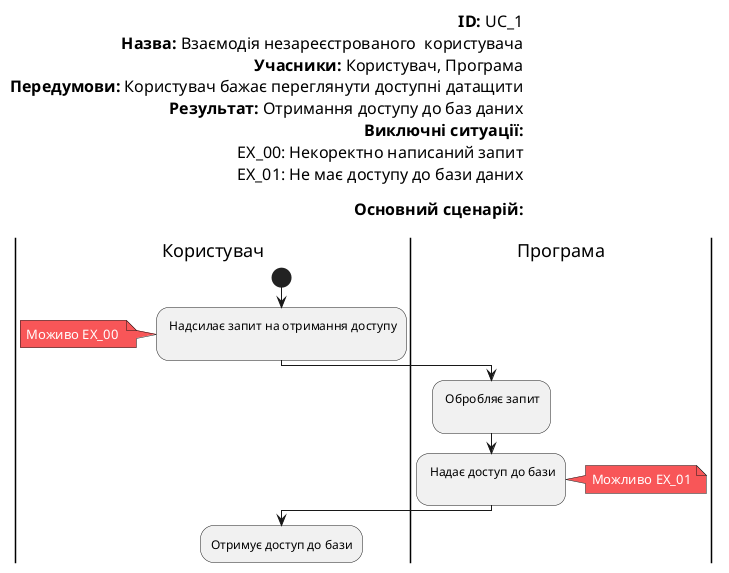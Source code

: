 @startuml UseCase1

left header
<font color=000 size=16><b>ID:</b> UC_1
<font color=000 size=16><b>Назва:</b> Взаємодія незареєстрованого  користувача  
<font color=000 size=16><b>Учасники:</b> Користувач, Програма
<font color=000 size=16><b>Передумови:</b> Користувач бажає переглянути доступні датащити
<font color=000 size=16><b>Результат:</b> Отримання доступу до баз даних
<font color=000 size=16><b>Виключні ситуації:</b>
<font color=000 size=16>EX_00: Некоректно написаний запит
<font color=000 size=16>EX_01: Не має доступу до бази даних

<font color=000 size=16><b>Основний сценарій:</b>

end header
skinparam Note {
	BackgroundColor #f85658
	FontColor #ffffff
}
skinparam	shadowing false
 


|Користувач|
start
: Надсилає запит на отримання доступу 
;
note left
Моживо ЕХ_00 
end note
|Програма|
: Обробляє запит
 ;

|Програма|
: Надає доступ до бази 
 ;
 note right
 Можливо ЕХ_01
 end note


|Користувач|
:Отримує доступ до бази;


@enduml
